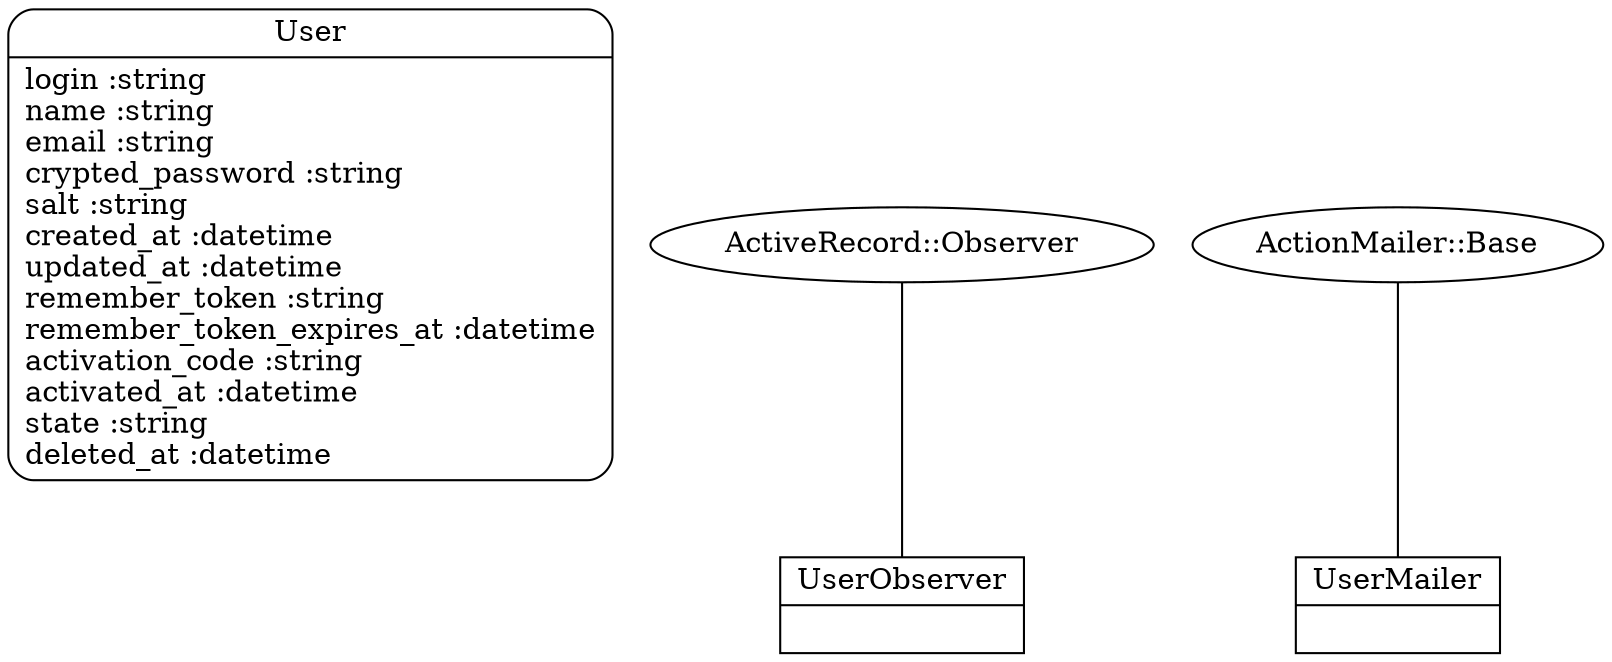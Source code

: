 digraph models_diagram {
	graph[overlap=false, splines=true]
	"User" [shape=Mrecord, label="{User|login :string\lname :string\lemail :string\lcrypted_password :string\lsalt :string\lcreated_at :datetime\lupdated_at :datetime\lremember_token :string\lremember_token_expires_at :datetime\lactivation_code :string\lactivated_at :datetime\lstate :string\ldeleted_at :datetime\l}"]
	"UserObserver" [shape=record, label="{UserObserver|}"]
	"UserMailer" [shape=record, label="{UserMailer|}"]
	"ActiveRecord::Observer" -> "UserObserver" [label="", arrowhead="none", arrowtail="onormal"]
	"ActionMailer::Base" -> "UserMailer" [label="", arrowhead="none", arrowtail="onormal"]
}

